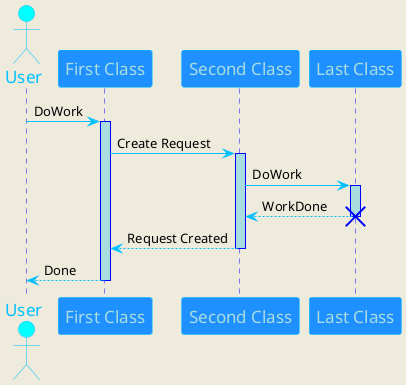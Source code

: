 {
  "sha1": "emm8uo1akskhcbg41knvh8ko5gdplss",
  "insertion": {
    "when": "2024-06-01T09:03:04.732Z",
    "user": "plantuml@gmail.com"
  }
}
@startuml
 skinparam {
   backgroundColor #EEEBDC
   
   sequence {

 	ArrowColor DeepSkyBlue
 	
 	Participant {
 	 BorderColor DeepSkyBlue
     BackgroundColor DodgerBlue
     FontName Impact
     FontSize 17
     FontColor #A9DCDF
    }

 	ActorBorderColor DeepSkyBlue
    ActorBackgroundColor aqua
    ActorFontColor DeepSkyBlue
    ActorFontSize 17
    ActorFontName Aapex

 	LifeLineBorderColor blue
    LifeLineBackgroundColor #A9DCDF
   }
}

 actor User
 participant "First Class" as A
 participant "Second Class" as B
 participant "Last Class" as C

 User -> A: DoWork
 activate A

 A -> B: Create Request
 activate B

 B -> C: DoWork
 activate C
 C --> B: WorkDone
 destroy C

 B --> A: Request Created
 deactivate B

 A --> User: Done
 deactivate A

@enduml  
